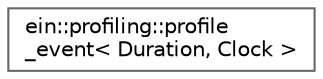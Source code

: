 digraph "Graphical Class Hierarchy"
{
 // INTERACTIVE_SVG=YES
 // LATEX_PDF_SIZE
  bgcolor="transparent";
  edge [fontname=Helvetica,fontsize=10,labelfontname=Helvetica,labelfontsize=10];
  node [fontname=Helvetica,fontsize=10,shape=box,height=0.2,width=0.4];
  rankdir="LR";
  Node0 [id="Node000000",label="ein::profiling::profile\l_event\< Duration, Clock \>",height=0.2,width=0.4,color="grey40", fillcolor="white", style="filled",URL="$namespaceein_1_1profiling.html#structein_1_1profiling_1_1profile__event",tooltip=" "];
}
